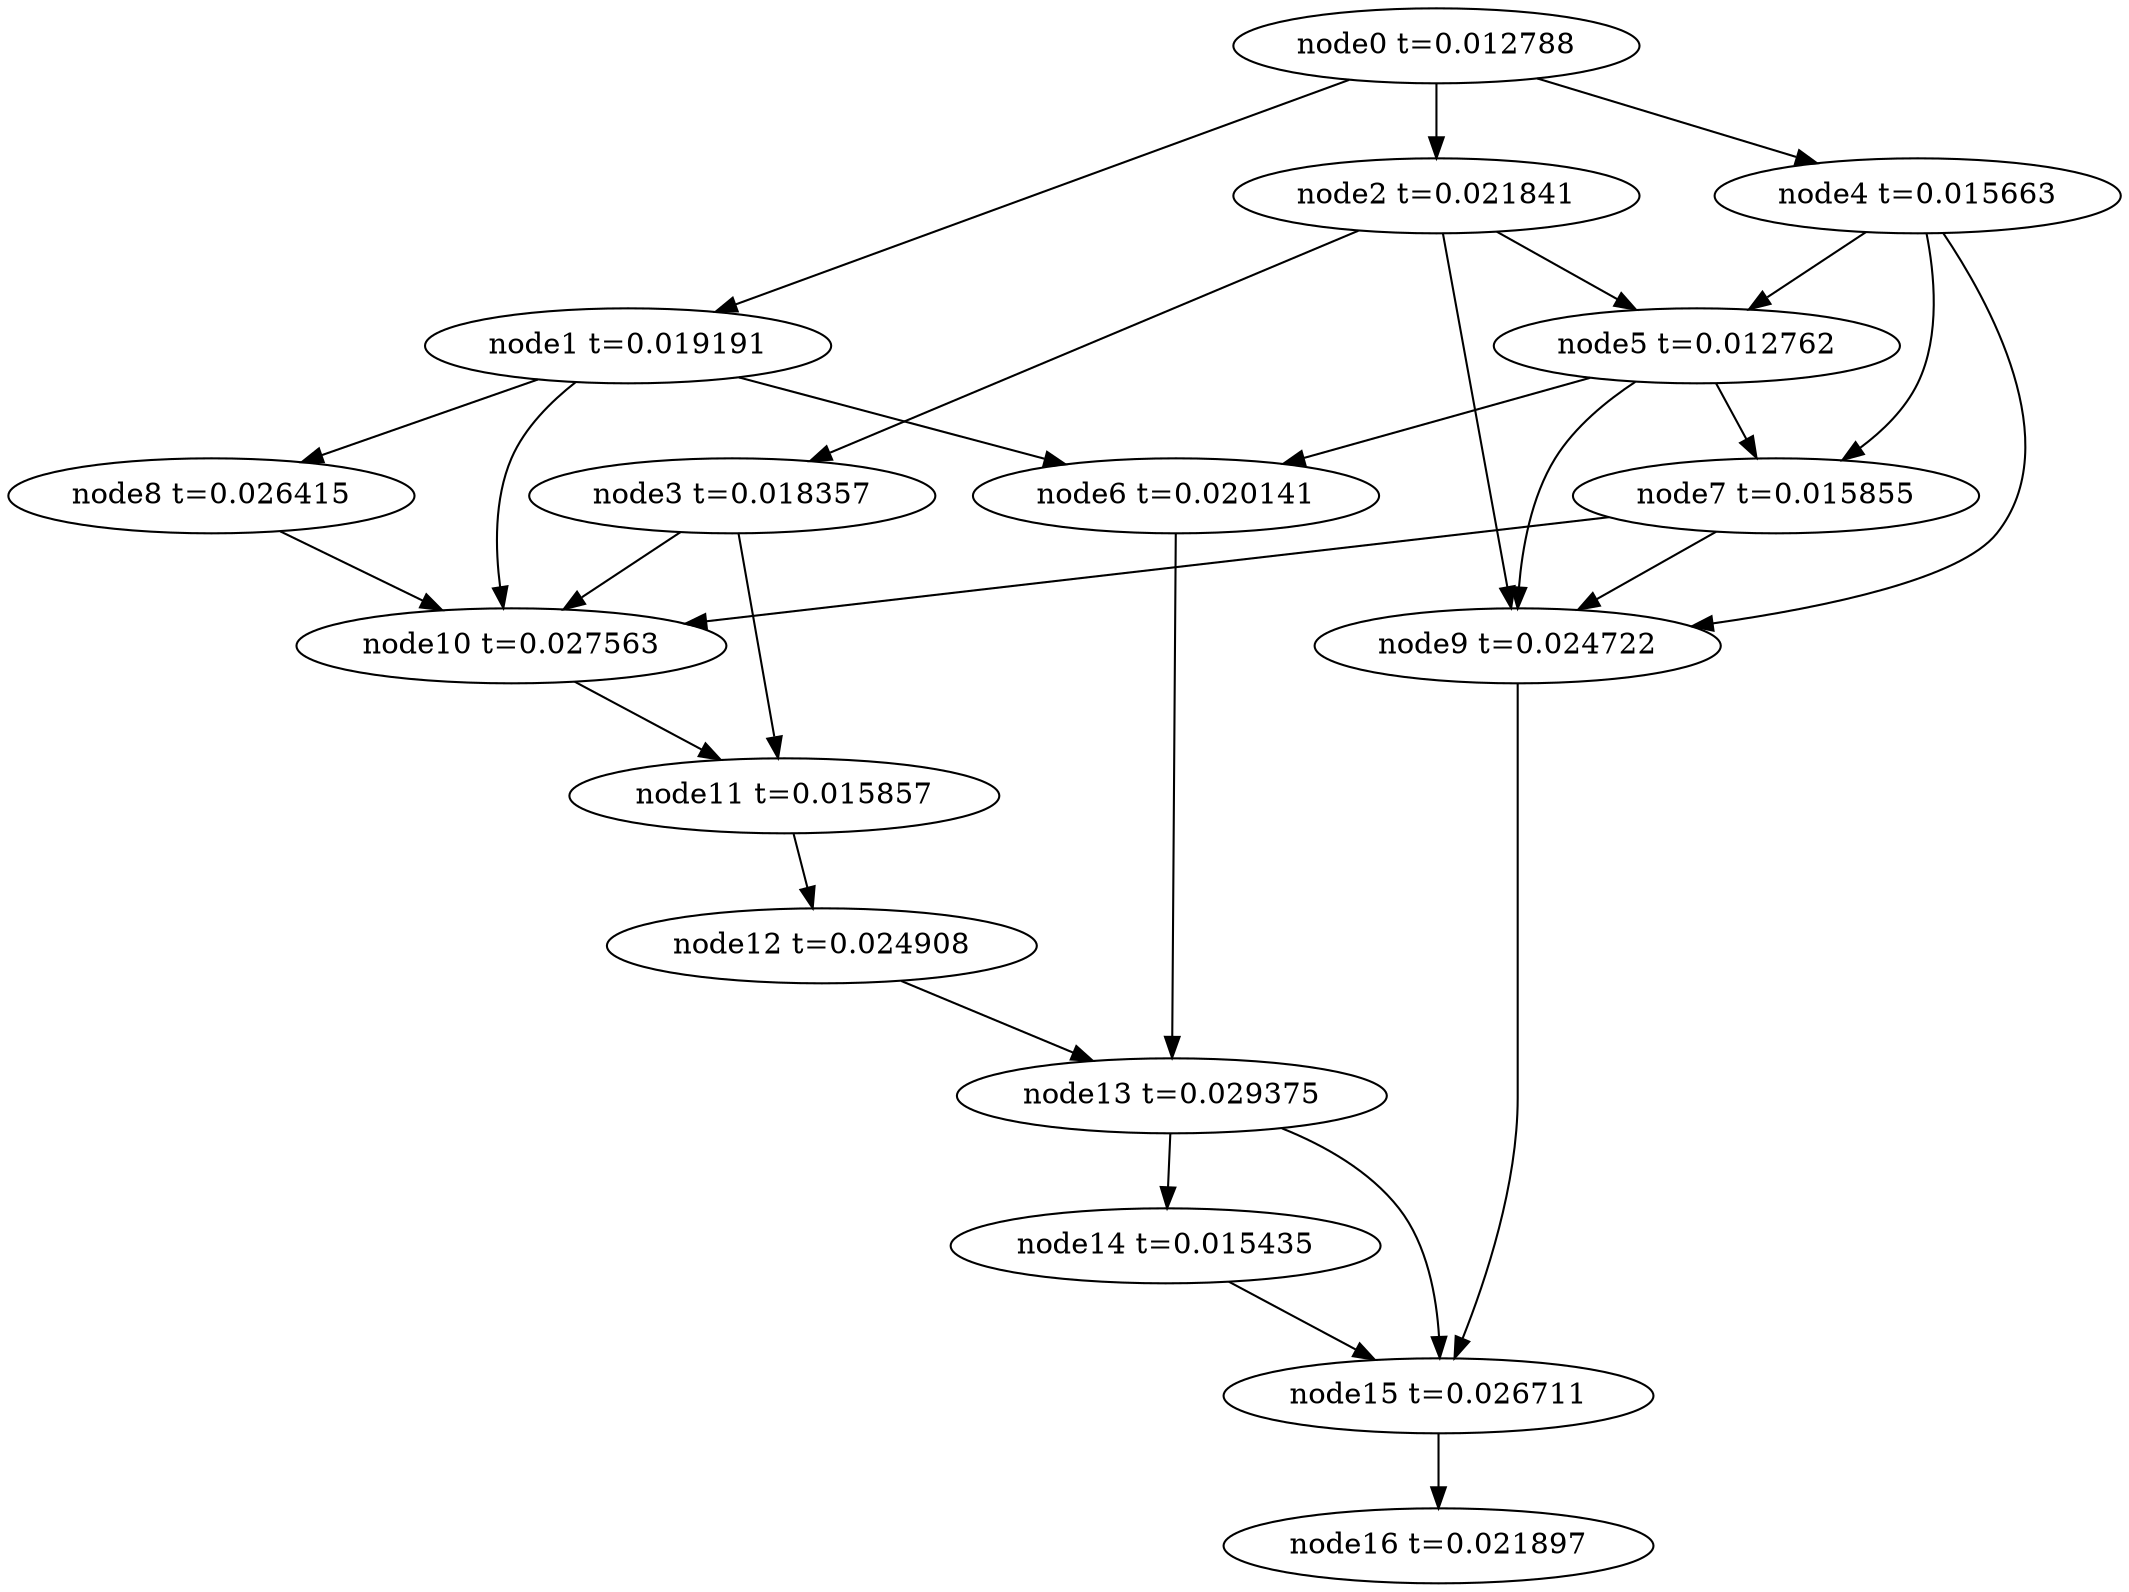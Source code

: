 digraph g{
	node16[label="node16 t=0.021897"]
	node15 -> node16
	node15[label="node15 t=0.026711"];
	node14 -> node15
	node14[label="node14 t=0.015435"];
	node13 -> node15
	node13 -> node14
	node13[label="node13 t=0.029375"];
	node12 -> node13
	node12[label="node12 t=0.024908"];
	node11 -> node12
	node11[label="node11 t=0.015857"];
	node10 -> node11
	node10[label="node10 t=0.027563"];
	node9 -> node15
	node9[label="node9 t=0.024722"];
	node8 -> node10
	node8[label="node8 t=0.026415"];
	node7 -> node10
	node7 -> node9
	node7[label="node7 t=0.015855"];
	node6 -> node13
	node6[label="node6 t=0.020141"];
	node5 -> node9
	node5 -> node7
	node5 -> node6
	node5[label="node5 t=0.012762"];
	node4 -> node9
	node4 -> node7
	node4 -> node5
	node4[label="node4 t=0.015663"];
	node3 -> node11
	node3 -> node10
	node3[label="node3 t=0.018357"];
	node2 -> node9
	node2 -> node5
	node2 -> node3
	node2[label="node2 t=0.021841"];
	node1 -> node10
	node1 -> node8
	node1 -> node6
	node1[label="node1 t=0.019191"];
	node0 -> node4
	node0 -> node2
	node0 -> node1
	node0[label="node0 t=0.012788"];
}
